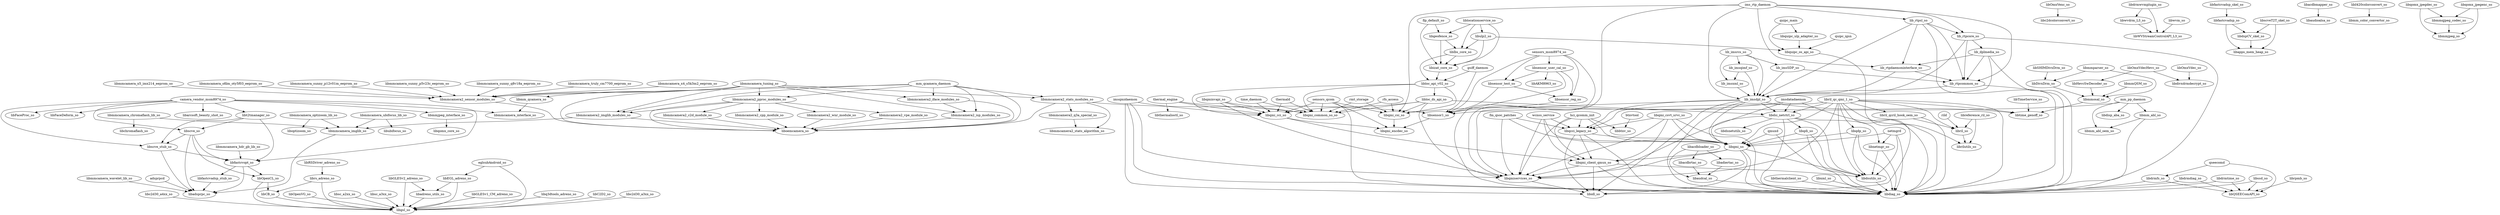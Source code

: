 digraph G {

	adsprpcd -> libadsprpc_so
	btnvtool -> libbtnv_so
	fm_qsoc_patches -> libqmi_so
	fm_qsoc_patches -> libqcci_legacy_so
	fm_qsoc_patches -> libqmiservices_so
	gsiff_daemon -> libloc_api_v02_so
	gsiff_daemon -> libsensor1_so
	hci_qcomm_init -> libbtnv_so
	hci_qcomm_init -> libqmiservices_so
	hci_qcomm_init -> libqmi_so
	hci_qcomm_init -> libqcci_legacy_so
	hci_qcomm_init -> libqmi_client_qmux_so
	imsdatadaemon -> libqmiservices_so
	imsdatadaemon -> libqmi_csi_so
	imsdatadaemon -> libdsi_netctrl_so
	imsdatadaemon -> libdiag_so
	imsqmidaemon -> libqmiservices_so
	imsqmidaemon -> libqmi_cci_so
	imsqmidaemon -> libidl_so
	imsqmidaemon -> libdiag_so
	ims_rtp_daemon -> lib_imsdpl_so
	ims_rtp_daemon -> lib_rtpsl_so
	ims_rtp_daemon -> lib_rtpcore_so
	ims_rtp_daemon -> lib_rtpdaemoninterface_so
	ims_rtp_daemon -> lib_rtpcommon_so
	ims_rtp_daemon -> libqmiservices_so
	ims_rtp_daemon -> libqmi_csi_so
	mm_pp_daemon -> libdisp_aba_so
	mm_pp_daemon -> libmm_abl_so
	mm_pp_daemon -> libmm_abl_oem_so
	mm_pp_daemon -> libsensor1_so
	mm_qcamera_daemon -> liboemcamera_so
	mm_qcamera_daemon -> libmmcamera2_stats_modules_so
	mm_qcamera_daemon -> libmmcamera2_iface_modules_so
	mm_qcamera_daemon -> libmmcamera2_isp_modules_so
	mm_qcamera_daemon -> libmmcamera2_sensor_modules_so
	mm_qcamera_daemon -> libmmcamera2_pproc_modules_so
	mm_qcamera_daemon -> libmmcamera2_imglib_modules_so
	netmgrd -> libdsutils_so
	netmgrd -> libdiag_so
	netmgrd -> libqmi_so
	netmgrd -> libnetmgr_so
	qmuxd -> libdiag_so
	qmuxd -> libqmi_so
	qseecomd -> libQSEEComAPI_so
	qseecomd -> libdrmfs_so
	quipc_igsn -> libquipc_os_api_so
	quipc_main -> libquipc_ulp_adapter_so
	quipc_main -> libquipc_os_api_so
	rfs_access -> libqmi_csi_so
	rfs_access -> libqmi_common_so_so
	rild -> libril_so
	rmt_storage -> libqmi_csi_so
	rmt_storage -> libqmi_common_so_so
	sensors_qcom -> libdiag_so
	sensors_qcom -> libqmi_common_so_so
	sensors_qcom -> libqmi_cci_so
	sensors_qcom -> libqmi_encdec_so
	sensors_qcom -> libqmi_csi_so
	thermald -> libqmi_cci_so
	thermald -> libqmi_common_so_so
	thermal_engine -> libqmi_cci_so
	thermal_engine -> libqmi_common_so_so
	thermal_engine -> libthermalioctl_so
	time_daemon -> libqmi_cci_so
	time_daemon -> libqmi_common_so_so
	wcnss_service -> libqmiservices_so
	wcnss_service -> libqmi_so
	wcnss_service -> libqcci_legacy_so
	wcnss_service -> libqmi_client_qmux_so
	libloc_api_v02_so -> libqmi_cci_so
	libloc_api_v02_so -> libqmi_csi_so
	libloc_api_v02_so -> libqmi_common_so_so
	libloc_api_v02_so -> libloc_ds_api_so
	libloc_ds_api_so -> libqmi_cci_so
	libloc_ds_api_so -> libqmi_csi_so
	libloc_ds_api_so -> libqmi_common_so_so
	libloc_ds_api_so -> libdsi_netctrl_so
	libloc_ds_api_so -> libqmiservices_so
	libmmjpeg_interface_so -> libqomx_core_so
	libmm_qcamera_so -> libmmcamera_interface_so
	libOmxVdecHevc_so -> libdivxdrmdecrypt_so
	libOmxVdecHevc_so -> libHevcSwDecoder_so
	libOmxVdec_so -> libdivxdrmdecrypt_so
	libOmxVenc_so -> libc2dcolorconvert_so
	libqminvapi_so -> libqmi_cci_so
	libqminvapi_so -> libqmi_common_so_so
	libqminvapi_so -> libqmiservices_so
	libreference_ril_so -> libril_so
	libreference_ril_so -> librilutils_so
	libril_so -> librilutils_so
	camera_vendor_msm8974_so -> libmmcamera_interface_so
	camera_vendor_msm8974_so -> libmmjpeg_interface_so
	camera_vendor_msm8974_so -> libFaceProc_so
	camera_vendor_msm8974_so -> libFaceDeform_so
	camera_vendor_msm8974_so -> libarcsoft_beauty_shot_so
	camera_vendor_msm8974_so -> libfastcvopt_so
	camera_vendor_msm8974_so -> libscve_so
	camera_vendor_msm8974_so -> libscve_stub_so
	camera_vendor_msm8974_so -> libt2tmanager_so
	libdrmwvmplugin_so -> libwvdrm_L3_so
	libdrmwvmplugin_so -> libWVStreamControlAPI_L3_so
	eglsubAndroid_so -> libEGL_adreno_so
	eglsubAndroid_so -> libgsl_so
	libEGL_adreno_so -> libadreno_utils_so
	libEGL_adreno_so -> libgsl_so
	libGLESv1_CM_adreno_so -> libgsl_so
	libGLESv2_adreno_so -> libadreno_utils_so
	libGLESv2_adreno_so -> libgsl_so
	libq3dtools_adreno_so -> libgsl_so
	flp_default_so -> libizat_core_so
	flp_default_so -> libgeofence_so
	sensors_msm8974_so -> libsensor1_so
	sensors_msm8974_so -> libsensor_reg_so
	sensors_msm8974_so -> libsensor_test_so
	sensors_msm8974_so -> libsensor_user_cal_so
	sensors_msm8974_so -> libdiag_so
	libdspCV_skel_so -> libapps_mem_heap_so
	libfastcvadsp_skel_so -> libfastcvadsp_so
	libfastcvadsp_so -> libdspCV_skel_so
	libfastcvadsp_so -> libapps_mem_heap_so
	libscveT2T_skel_so -> libdspCV_skel_so
	libscveT2T_skel_so -> libapps_mem_heap_so
	libacdbloader_so -> libaudcal_so
	libacdbloader_so -> libacdbrtac_so
	libacdbloader_so -> libadiertac_so
	libacdbmapper_so -> libaudioalsa_so
	libacdbrtac_so -> libaudcal_so
	libadiertac_so -> libaudcal_so
	libadreno_utils_so -> libgsl_so
	libaudcal_so -> libdiag_so
	libC2D2_so -> libgsl_so
	libc2d30_a3xx_so -> libgsl_so
	libc2d30_a4xx_so -> libgsl_so
	libCB_so -> libgsl_so
	libDivxDrm_so -> libmmosal_so
	lib_dplmedia_so -> lib_imsdpl_so
	lib_dplmedia_so -> libdiag_so
	lib_dplmedia_so -> lib_rtpdaemoninterface_so
	lib_dplmedia_so -> lib_rtpcommon_so
	libdrmdiag_so -> libQSEEComAPI_so
	libdrmdiag_so -> libdiag_so
	libdrmfs_so -> libdiag_so
	libdrmfs_so -> libQSEEComAPI_so
	libdrmtime_so -> libdiag_so
	libdrmtime_so -> libQSEEComAPI_so
	libdsi_netctrl_so -> libqmi_so
	libdsi_netctrl_so -> libqdi_so
	libdsi_netctrl_so -> libdiag_so
	libdsi_netctrl_so -> libnetmgr_so
	libdsi_netctrl_so -> libdsutils_so
	libdsi_netctrl_so -> libdsnetutils_so
	libdsutils_so -> libdiag_so
	libfastcvadsp_stub_so -> libadsprpc_so
	libfastcvopt_so -> libOpenCL_so
	libfastcvopt_so -> libadsprpc_so
	libfastcvopt_so -> libfastcvadsp_stub_so
	libgeofence_so -> libizat_core_so
	libgeofence_so -> liblbs_core_so
	libHevcSwDecoder_so -> libmmosal_so
	libI420colorconvert_so -> libmm_color_convertor_so
	lib_imsdpl_so -> libdiag_so
	lib_imsdpl_so -> libqmi_so
	lib_imsdpl_so -> libqcci_legacy_so
	lib_imsdpl_so -> libidl_so
	lib_imsdpl_so -> libqmiservices_so
	lib_imsdpl_so -> libdsi_netctrl_so
	lib_imsdpl_so -> libtime_genoff_so
	lib_imsqimf_so -> lib_imsdpl_so
	lib_imsqimf_so -> lib_imsxml_so
	lib_imsrcs_so -> lib_imsdpl_so
	lib_imsrcs_so -> lib_imsqimf_so
	lib_imsrcs_so -> lib_imsxml_so
	lib_imsrcs_so -> lib_imsSDP_so
	lib_imsSDP_so -> lib_imsdpl_so
	lib_imsSDP_so -> lib_rtpcommon_so
	lib_imsxml_so -> lib_imsdpl_so
	libizat_core_so -> libloc_api_v02_so
	liblbs_core_so -> libizat_core_so
	liblbs_core_so -> libloc_api_v02_so
	liblocationservice_so -> libizat_core_so
	liblocationservice_so -> libgeofence_so
	liblocationservice_so -> libulp2_so
	liblocationservice_so -> liblbs_core_so
	libmm_abl_so -> libmm_abl_oem_so
	libmm_abl_so -> libdiag_so
	libmmcamera2_c2d_module_so -> liboemcamera_so
	libmmcamera2_cpp_module_so -> liboemcamera_so
	libmmcamera2_iface_modules_so -> liboemcamera_so
	libmmcamera2_iface_modules_so -> libmmcamera2_isp_modules_so
	libmmcamera2_imglib_modules_so -> liboemcamera_so
	libmmcamera2_imglib_modules_so -> libmmcamera_imglib_so
	libmmcamera2_isp_modules_so -> liboemcamera_so
	libmmcamera2_pproc_modules_so -> libmmcamera2_cpp_module_so
	libmmcamera2_pproc_modules_so -> liboemcamera_so
	libmmcamera2_pproc_modules_so -> libmmcamera2_c2d_module_so
	libmmcamera2_pproc_modules_so -> libmmcamera2_imglib_modules_so
	libmmcamera2_pproc_modules_so -> libmmcamera2_wnr_module_so
	libmmcamera2_pproc_modules_so -> libmmcamera2_vpe_module_so
	libmmcamera2_q3a_special_so -> libmmcamera2_stats_algorithm_so
	libmmcamera2_sensor_modules_so -> liboemcamera_so
	libmmcamera2_stats_modules_so -> liboemcamera_so
	libmmcamera2_stats_modules_so -> libmmcamera2_stats_algorithm_so
	libmmcamera2_stats_modules_so -> libmmcamera2_q3a_special_so
	libmmcamera2_stats_modules_so -> libsensor1_so
	libmmcamera2_vpe_module_so -> liboemcamera_so
	libmmcamera2_wnr_module_so -> liboemcamera_so
	libmmcamera_chromaflash_lib_so -> libchromaflash_so
	libmmcamera_chromaflash_lib_so -> libmmcamera_imglib_so
	libmmcamera_hdr_gb_lib_so -> libfastcvopt_so
	libmmcamera_imglib_so -> libadsprpc_so
	libmmcamera_ofilm_oty5f03_eeprom_so -> libmmcamera2_sensor_modules_so
	libmmcamera_optizoom_lib_so -> liboptizoom_so
	libmmcamera_optizoom_lib_so -> libmmcamera_imglib_so
	libmmcamera_sunny_p12v01m_eeprom_so -> libmmcamera2_sensor_modules_so
	libmmcamera_sunny_p5v23c_eeprom_so -> libmmcamera2_sensor_modules_so
	libmmcamera_sunny_q8v18a_eeprom_so -> libmmcamera2_sensor_modules_so
	libmmcamera_truly_cm7700_eeprom_so -> libmmcamera2_sensor_modules_so
	libmmcamera_tuning_so -> liboemcamera_so
	libmmcamera_tuning_so -> libmmcamera2_stats_modules_so
	libmmcamera_tuning_so -> libmmcamera2_iface_modules_so
	libmmcamera_tuning_so -> libmmcamera2_isp_modules_so
	libmmcamera_tuning_so -> libmmcamera2_sensor_modules_so
	libmmcamera_tuning_so -> libmmcamera2_pproc_modules_so
	libmmcamera_tuning_so -> libmmcamera2_imglib_modules_so
	libmmcamera_tuning_so -> libmm_qcamera_so
	libmmcamera_ubifocus_lib_so -> libubifocus_so
	libmmcamera_ubifocus_lib_so -> libmmcamera_imglib_so
	libmmcamera_wavelet_lib_so -> libadsprpc_so
	libmmcamera_x4_s5k3m2_eeprom_so -> libmmcamera2_sensor_modules_so
	libmmcamera_x5_imx214_eeprom_so -> libmmcamera2_sensor_modules_so
	libmmosal_so -> libtime_genoff_so
	libmmparser_so -> libDivxDrm_so
	libmmparser_so -> libmmosal_so
	libmmqjpeg_codec_so -> libmmjpeg_so
	libmmQSM_so -> libmmosal_so
	libnetmgr_so -> libdsutils_so
	libnetmgr_so -> libdiag_so
	libOpenCL_so -> libCB_so
	libOpenCL_so -> libgsl_so
	libOpenVG_so -> libgsl_so
	libqcci_legacy_so -> libdiag_so
	libqcci_legacy_so -> libidl_so
	libqcci_legacy_so -> libqmi_client_qmux_so
	libqcci_legacy_so -> libqmi_so
	libqdi_so -> libqmi_so
	libqdi_so -> libdiag_so
	libqdi_so -> libdsutils_so
	libqdp_so -> libqmi_so
	libqdp_so -> libdiag_so
	libqdp_so -> libdsutils_so
	libqmi_cci_so -> libqmi_encdec_so
	libqmi_cci_so -> libqmi_client_qmux_so
	libqmi_client_qmux_so -> libdiag_so
	libqmi_client_qmux_so -> libdsutils_so
	libqmi_client_qmux_so -> libqmiservices_so
	libqmi_client_qmux_so -> libidl_so
	libqmi_csi_so -> libqmi_encdec_so
	libqmi_csvt_srvc_so -> libdiag_so
	libqmi_csvt_srvc_so -> libqmi_so
	libqmi_csvt_srvc_so -> libqmiservices_so
	libqmi_csvt_srvc_so -> libqcci_legacy_so
	libqmi_csvt_srvc_so -> libqmi_client_qmux_so
	libqmiservices_so -> libidl_so
	libqmi_so -> libqmi_client_qmux_so
	libqmi_so -> libdiag_so
	libqmi_so -> libdsutils_so
	libqmi_so -> libqmiservices_so
	libqmi_so -> libidl_so
	libqomx_jpegdec_so -> libmmqjpeg_codec_so
	libqomx_jpegdec_so -> libmmjpeg_so
	libqomx_jpegenc_so -> libmmqjpeg_codec_so
	libqomx_jpegenc_so -> libmmjpeg_so
	libquipc_os_api_so -> libdiag_so
	libquipc_ulp_adapter_so -> libquipc_os_api_so
	libril_qc_qmi_1_so -> libdsutils_so
	libril_qc_qmi_1_so -> libril_so
	libril_qc_qmi_1_so -> librilutils_so
	libril_qc_qmi_1_so -> libril_qcril_hook_oem_so
	libril_qc_qmi_1_so -> libqmi_so
	libril_qc_qmi_1_so -> libqcci_legacy_so
	libril_qc_qmi_1_so -> libdiag_so
	libril_qc_qmi_1_so -> libqmiservices_so
	libril_qc_qmi_1_so -> libidl_so
	libril_qc_qmi_1_so -> libtime_genoff_so
	libril_qc_qmi_1_so -> libdsi_netctrl_so
	libril_qc_qmi_1_so -> libqdp_so
	libril_qcril_hook_oem_so -> libril_so
	libril_qcril_hook_oem_so -> libdiag_so
	librpmb_so -> libQSEEComAPI_so
	librs_adreno_so -> libCB_so
	librs_adreno_so -> libgsl_so
	libRSDriver_adreno_so -> librs_adreno_so
	lib_rtpcommon_so -> libdiag_so
	lib_rtpcommon_so -> lib_imsdpl_so
	lib_rtpcore_so -> libdiag_so
	lib_rtpcore_so -> lib_imsdpl_so
	lib_rtpcore_so -> lib_rtpcommon_so
	lib_rtpcore_so -> lib_dplmedia_so
	lib_rtpdaemoninterface_so -> lib_imsdpl_so
	lib_rtpdaemoninterface_so -> lib_rtpcommon_so
	lib_rtpsl_so -> lib_imsdpl_so
	lib_rtpsl_so -> lib_rtpcore_so
	lib_rtpsl_so -> lib_rtpcommon_so
	lib_rtpsl_so -> libdiag_so
	lib_rtpsl_so -> lib_rtpdaemoninterface_so
	libsc_a2xx_so -> libgsl_so
	libsc_a3xx_so -> libgsl_so
	libscve_so -> libOpenCL_so
	libscve_so -> libadsprpc_so
	libscve_so -> libfastcvopt_so
	libscve_so -> libscve_stub_so
	libscve_stub_so -> libadsprpc_so
	libscve_stub_so -> libfastcvopt_so
	libsensor1_so -> libqmi_encdec_so
	libsensor_reg_so -> libsensor1_so
	libsensor_test_so -> libsensor1_so
	libsensor_test_so -> libsensor_reg_so
	libsensor_user_cal_so -> libsensor1_so
	libsensor_user_cal_so -> libsensor_reg_so
	libsensor_user_cal_so -> libsensor_test_so
	libsensor_user_cal_so -> libAKM8963_so
	libSHIMDivxDrm_so -> libDivxDrm_so
	libssd_so -> libdiag_so
	libssd_so -> libQSEEComAPI_so
	libt2tmanager_so -> libfastcvopt_so
	libt2tmanager_so -> libscve_so
	libt2tmanager_so -> libscve_stub_so
	libthermalclient_so -> libdiag_so
	libTimeService_so -> libtime_genoff_so
	libulp2_so -> libizat_core_so
	libulp2_so -> liblbs_core_so
	libulp2_so -> libquipc_os_api_so
	libwvdrm_L3_so -> libWVStreamControlAPI_L3_so
	libwvm_so -> libWVStreamControlAPI_L3_so
	libxml_so -> libdiag_so

}
